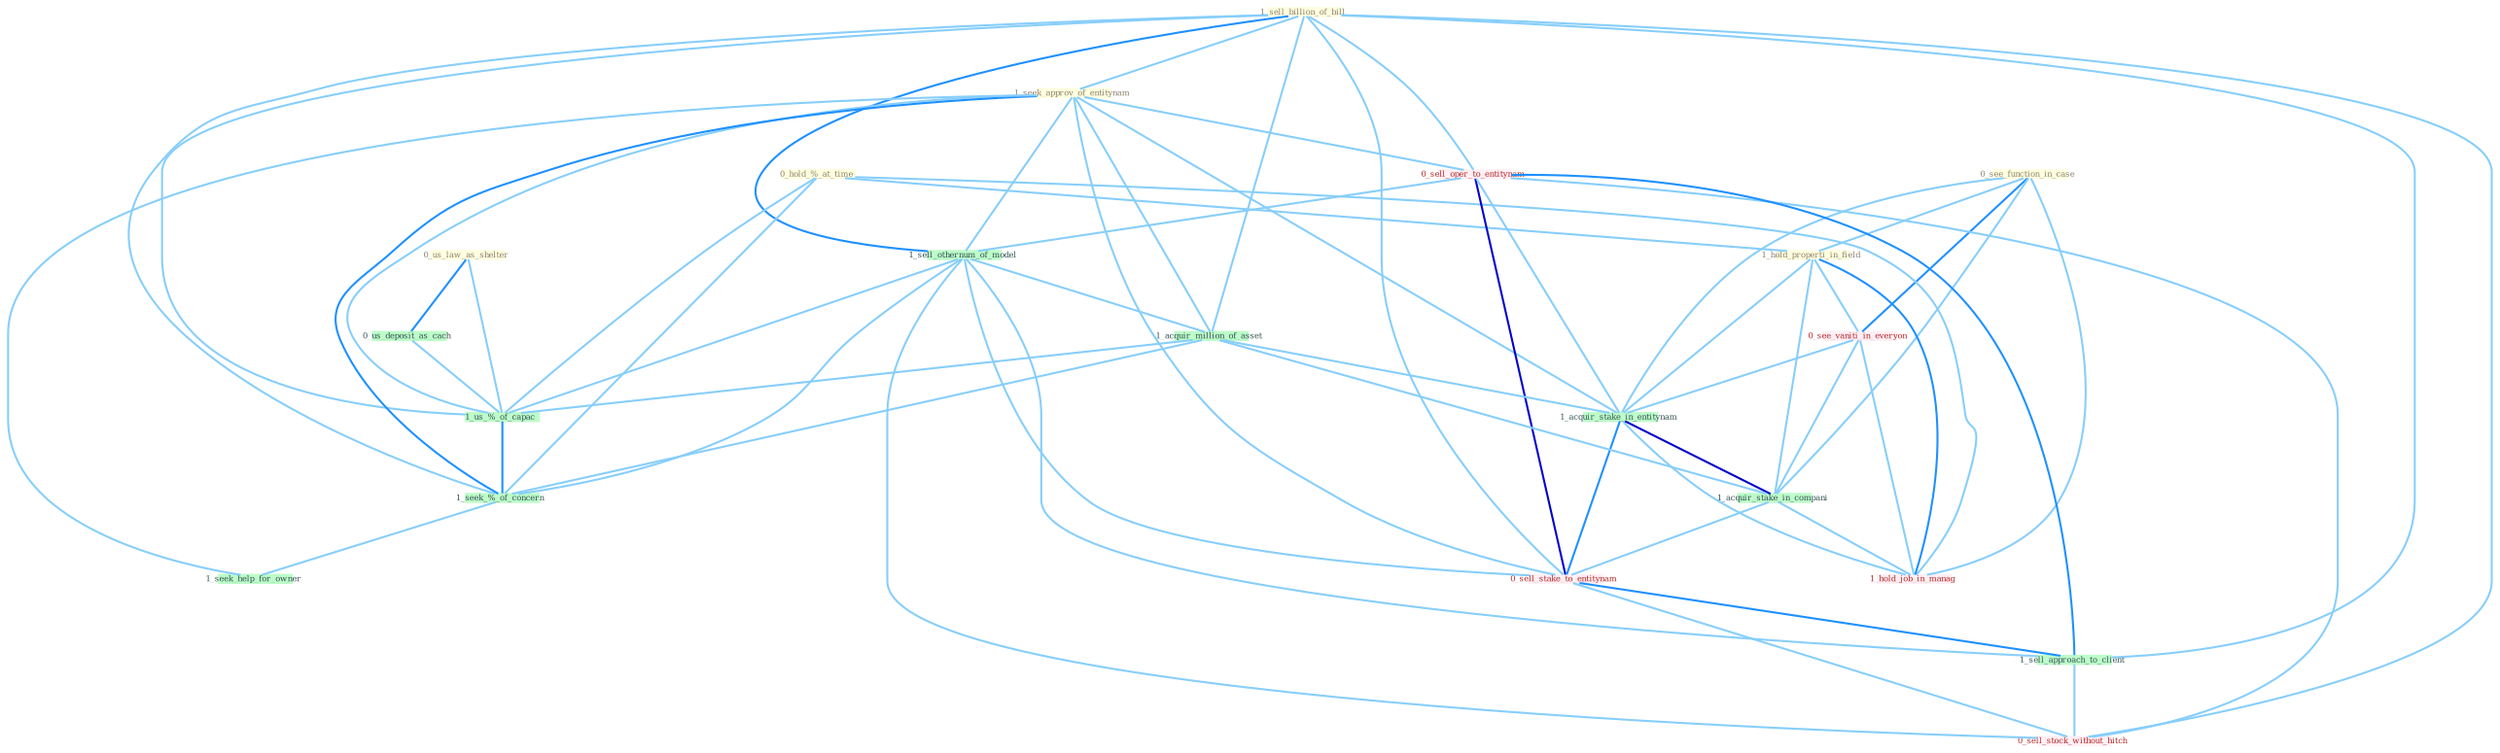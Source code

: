 Graph G{ 
    node
    [shape=polygon,style=filled,width=.5,height=.06,color="#BDFCC9",fixedsize=true,fontsize=4,
    fontcolor="#2f4f4f"];
    {node
    [color="#ffffe0", fontcolor="#8b7d6b"] "0_us_law_as_shelter " "0_see_function_in_case " "1_sell_billion_of_bill " "0_hold_%_at_time " "1_hold_properti_in_field " "1_seek_approv_of_entitynam "}
{node [color="#fff0f5", fontcolor="#b22222"] "0_sell_oper_to_entitynam " "0_see_vaniti_in_everyon " "0_sell_stake_to_entitynam " "1_hold_job_in_manag " "0_sell_stock_without_hitch "}
edge [color="#B0E2FF"];

	"0_us_law_as_shelter " -- "0_us_deposit_as_cach " [w="2", color="#1e90ff" , len=0.8];
	"0_us_law_as_shelter " -- "1_us_%_of_capac " [w="1", color="#87cefa" ];
	"0_see_function_in_case " -- "1_hold_properti_in_field " [w="1", color="#87cefa" ];
	"0_see_function_in_case " -- "0_see_vaniti_in_everyon " [w="2", color="#1e90ff" , len=0.8];
	"0_see_function_in_case " -- "1_acquir_stake_in_entitynam " [w="1", color="#87cefa" ];
	"0_see_function_in_case " -- "1_acquir_stake_in_compani " [w="1", color="#87cefa" ];
	"0_see_function_in_case " -- "1_hold_job_in_manag " [w="1", color="#87cefa" ];
	"1_sell_billion_of_bill " -- "1_seek_approv_of_entitynam " [w="1", color="#87cefa" ];
	"1_sell_billion_of_bill " -- "0_sell_oper_to_entitynam " [w="1", color="#87cefa" ];
	"1_sell_billion_of_bill " -- "1_sell_othernum_of_model " [w="2", color="#1e90ff" , len=0.8];
	"1_sell_billion_of_bill " -- "1_acquir_million_of_asset " [w="1", color="#87cefa" ];
	"1_sell_billion_of_bill " -- "0_sell_stake_to_entitynam " [w="1", color="#87cefa" ];
	"1_sell_billion_of_bill " -- "1_us_%_of_capac " [w="1", color="#87cefa" ];
	"1_sell_billion_of_bill " -- "1_sell_approach_to_client " [w="1", color="#87cefa" ];
	"1_sell_billion_of_bill " -- "0_sell_stock_without_hitch " [w="1", color="#87cefa" ];
	"1_sell_billion_of_bill " -- "1_seek_%_of_concern " [w="1", color="#87cefa" ];
	"0_hold_%_at_time " -- "1_hold_properti_in_field " [w="1", color="#87cefa" ];
	"0_hold_%_at_time " -- "1_us_%_of_capac " [w="1", color="#87cefa" ];
	"0_hold_%_at_time " -- "1_hold_job_in_manag " [w="1", color="#87cefa" ];
	"0_hold_%_at_time " -- "1_seek_%_of_concern " [w="1", color="#87cefa" ];
	"1_hold_properti_in_field " -- "0_see_vaniti_in_everyon " [w="1", color="#87cefa" ];
	"1_hold_properti_in_field " -- "1_acquir_stake_in_entitynam " [w="1", color="#87cefa" ];
	"1_hold_properti_in_field " -- "1_acquir_stake_in_compani " [w="1", color="#87cefa" ];
	"1_hold_properti_in_field " -- "1_hold_job_in_manag " [w="2", color="#1e90ff" , len=0.8];
	"1_seek_approv_of_entitynam " -- "0_sell_oper_to_entitynam " [w="1", color="#87cefa" ];
	"1_seek_approv_of_entitynam " -- "1_sell_othernum_of_model " [w="1", color="#87cefa" ];
	"1_seek_approv_of_entitynam " -- "1_acquir_million_of_asset " [w="1", color="#87cefa" ];
	"1_seek_approv_of_entitynam " -- "1_acquir_stake_in_entitynam " [w="1", color="#87cefa" ];
	"1_seek_approv_of_entitynam " -- "0_sell_stake_to_entitynam " [w="1", color="#87cefa" ];
	"1_seek_approv_of_entitynam " -- "1_us_%_of_capac " [w="1", color="#87cefa" ];
	"1_seek_approv_of_entitynam " -- "1_seek_%_of_concern " [w="2", color="#1e90ff" , len=0.8];
	"1_seek_approv_of_entitynam " -- "1_seek_help_for_owner " [w="1", color="#87cefa" ];
	"0_sell_oper_to_entitynam " -- "1_sell_othernum_of_model " [w="1", color="#87cefa" ];
	"0_sell_oper_to_entitynam " -- "1_acquir_stake_in_entitynam " [w="1", color="#87cefa" ];
	"0_sell_oper_to_entitynam " -- "0_sell_stake_to_entitynam " [w="3", color="#0000cd" , len=0.6];
	"0_sell_oper_to_entitynam " -- "1_sell_approach_to_client " [w="2", color="#1e90ff" , len=0.8];
	"0_sell_oper_to_entitynam " -- "0_sell_stock_without_hitch " [w="1", color="#87cefa" ];
	"1_sell_othernum_of_model " -- "1_acquir_million_of_asset " [w="1", color="#87cefa" ];
	"1_sell_othernum_of_model " -- "0_sell_stake_to_entitynam " [w="1", color="#87cefa" ];
	"1_sell_othernum_of_model " -- "1_us_%_of_capac " [w="1", color="#87cefa" ];
	"1_sell_othernum_of_model " -- "1_sell_approach_to_client " [w="1", color="#87cefa" ];
	"1_sell_othernum_of_model " -- "0_sell_stock_without_hitch " [w="1", color="#87cefa" ];
	"1_sell_othernum_of_model " -- "1_seek_%_of_concern " [w="1", color="#87cefa" ];
	"0_see_vaniti_in_everyon " -- "1_acquir_stake_in_entitynam " [w="1", color="#87cefa" ];
	"0_see_vaniti_in_everyon " -- "1_acquir_stake_in_compani " [w="1", color="#87cefa" ];
	"0_see_vaniti_in_everyon " -- "1_hold_job_in_manag " [w="1", color="#87cefa" ];
	"1_acquir_million_of_asset " -- "1_acquir_stake_in_entitynam " [w="1", color="#87cefa" ];
	"1_acquir_million_of_asset " -- "1_acquir_stake_in_compani " [w="1", color="#87cefa" ];
	"1_acquir_million_of_asset " -- "1_us_%_of_capac " [w="1", color="#87cefa" ];
	"1_acquir_million_of_asset " -- "1_seek_%_of_concern " [w="1", color="#87cefa" ];
	"0_us_deposit_as_cach " -- "1_us_%_of_capac " [w="1", color="#87cefa" ];
	"1_acquir_stake_in_entitynam " -- "1_acquir_stake_in_compani " [w="3", color="#0000cd" , len=0.6];
	"1_acquir_stake_in_entitynam " -- "0_sell_stake_to_entitynam " [w="2", color="#1e90ff" , len=0.8];
	"1_acquir_stake_in_entitynam " -- "1_hold_job_in_manag " [w="1", color="#87cefa" ];
	"1_acquir_stake_in_compani " -- "0_sell_stake_to_entitynam " [w="1", color="#87cefa" ];
	"1_acquir_stake_in_compani " -- "1_hold_job_in_manag " [w="1", color="#87cefa" ];
	"0_sell_stake_to_entitynam " -- "1_sell_approach_to_client " [w="2", color="#1e90ff" , len=0.8];
	"0_sell_stake_to_entitynam " -- "0_sell_stock_without_hitch " [w="1", color="#87cefa" ];
	"1_us_%_of_capac " -- "1_seek_%_of_concern " [w="2", color="#1e90ff" , len=0.8];
	"1_sell_approach_to_client " -- "0_sell_stock_without_hitch " [w="1", color="#87cefa" ];
	"1_seek_%_of_concern " -- "1_seek_help_for_owner " [w="1", color="#87cefa" ];
}